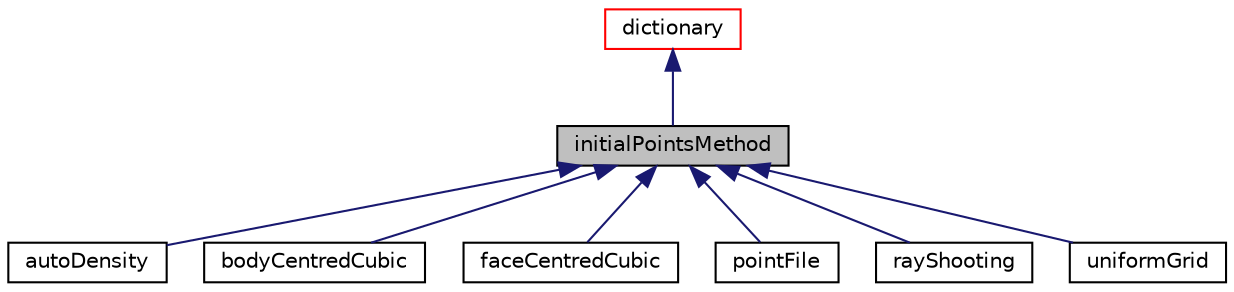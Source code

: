 digraph "initialPointsMethod"
{
  bgcolor="transparent";
  edge [fontname="Helvetica",fontsize="10",labelfontname="Helvetica",labelfontsize="10"];
  node [fontname="Helvetica",fontsize="10",shape=record];
  Node1 [label="initialPointsMethod",height=0.2,width=0.4,color="black", fillcolor="grey75", style="filled", fontcolor="black"];
  Node2 -> Node1 [dir="back",color="midnightblue",fontsize="10",style="solid",fontname="Helvetica"];
  Node2 [label="dictionary",height=0.2,width=0.4,color="red",URL="$a00532.html",tooltip="A list of keyword definitions, which are a keyword followed by any number of values (e..."];
  Node1 -> Node3 [dir="back",color="midnightblue",fontsize="10",style="solid",fontname="Helvetica"];
  Node3 [label="autoDensity",height=0.2,width=0.4,color="black",URL="$a00083.html",tooltip="Choose random points inside the domain and place them with a probability proportional to the target d..."];
  Node1 -> Node4 [dir="back",color="midnightblue",fontsize="10",style="solid",fontname="Helvetica"];
  Node4 [label="bodyCentredCubic",height=0.2,width=0.4,color="black",URL="$a00146.html",tooltip="Generate a BCC lattice of points inside the surfaces to be conformed to of the conformalVoronoiMesh. "];
  Node1 -> Node5 [dir="back",color="midnightblue",fontsize="10",style="solid",fontname="Helvetica"];
  Node5 [label="faceCentredCubic",height=0.2,width=0.4,color="black",URL="$a00733.html",tooltip="Generate an FCC lattice of points inside the surfaces to be conformed to of the conformalVoronoiMesh..."];
  Node1 -> Node6 [dir="back",color="midnightblue",fontsize="10",style="solid",fontname="Helvetica"];
  Node6 [label="pointFile",height=0.2,width=0.4,color="black",URL="$a01926.html",tooltip="Inserts points at locations specified in a pointFile into the surfaces to be conformed to of the conf..."];
  Node1 -> Node7 [dir="back",color="midnightblue",fontsize="10",style="solid",fontname="Helvetica"];
  Node7 [label="rayShooting",height=0.2,width=0.4,color="black",URL="$a02136.html"];
  Node1 -> Node8 [dir="back",color="midnightblue",fontsize="10",style="solid",fontname="Helvetica"];
  Node8 [label="uniformGrid",height=0.2,width=0.4,color="black",URL="$a02864.html",tooltip="Generate a uniform grid of points inside the surfaces to be conformed to of the conformalVoronoiMesh..."];
}
